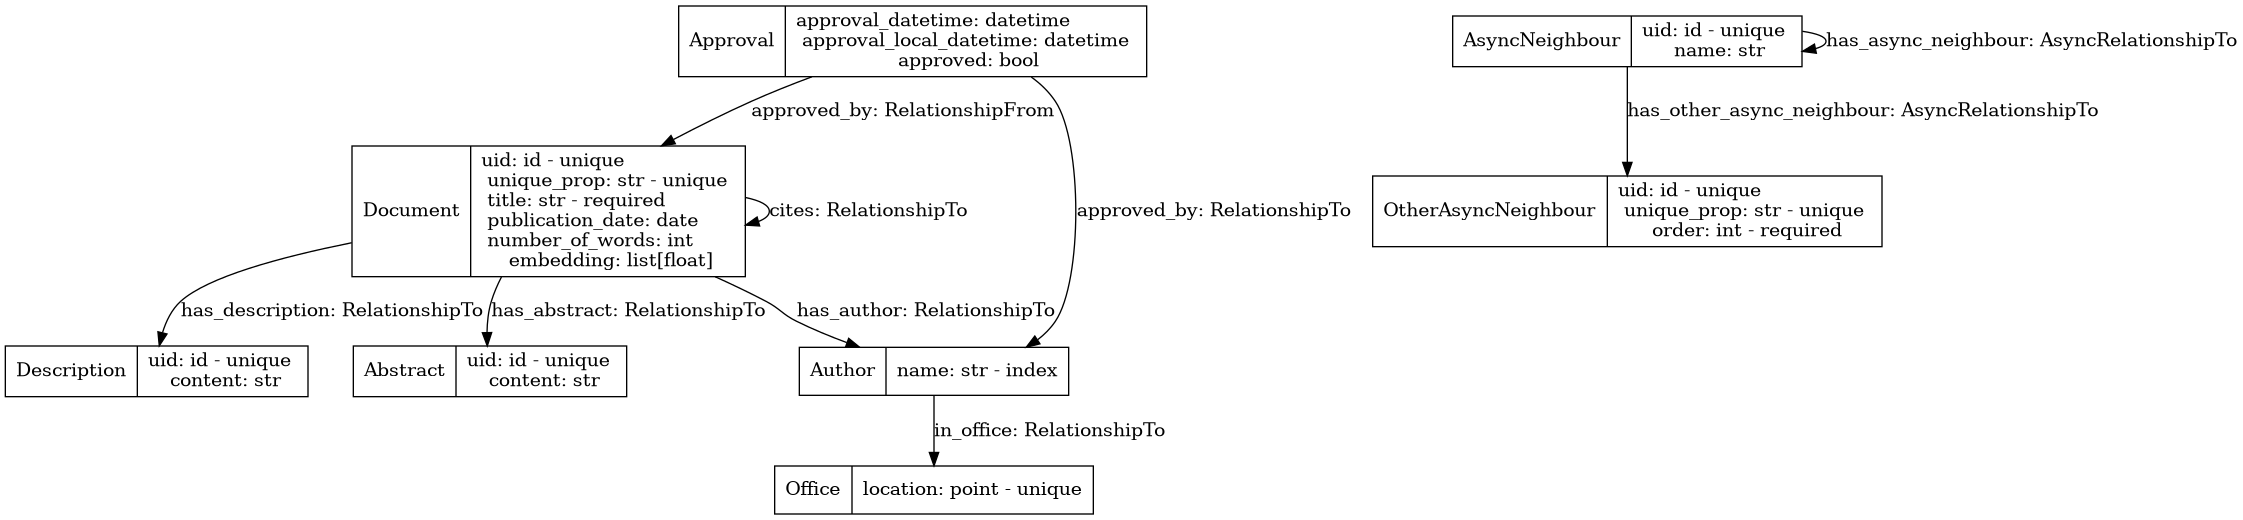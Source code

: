 @startuml
digraph G {
  node [shape=record];
  Document [label="Document|{uid: id - unique \l unique_prop: str - unique \l title: str - required \l publication_date: date \l number_of_words: int \l embedding: list[float]}}"];
  Document -> Author [label="has_author: RelationshipTo"];
  Document -> Description [label="has_description: RelationshipTo"];
  Document -> Abstract [label="has_abstract: RelationshipTo"];
  Approval -> Document [label="approved_by: RelationshipFrom"];
  Document -> Document [label="cites: RelationshipTo"];
  Author [label="Author|{name: str - index}}"];
  Author -> Office [label="in_office: RelationshipTo"];
  Office [label="Office|{location: point - unique}}"];
  Approval [label="Approval|{approval_datetime: datetime \l approval_local_datetime: datetime \l approved: bool}}"];
  Approval -> Author [label="approved_by: RelationshipTo"];
  Description [label="Description|{uid: id - unique \l content: str}}"];
  Abstract [label="Abstract|{uid: id - unique \l content: str}}"];
  AsyncNeighbour [label="AsyncNeighbour|{uid: id - unique \l name: str}}"];
  AsyncNeighbour -> AsyncNeighbour [label="has_async_neighbour: AsyncRelationshipTo"];
  AsyncNeighbour -> OtherAsyncNeighbour [label="has_other_async_neighbour: AsyncRelationshipTo"];
  OtherAsyncNeighbour [label="OtherAsyncNeighbour|{uid: id - unique \l unique_prop: str - unique \l order: int - required}}"];
}@enduml
